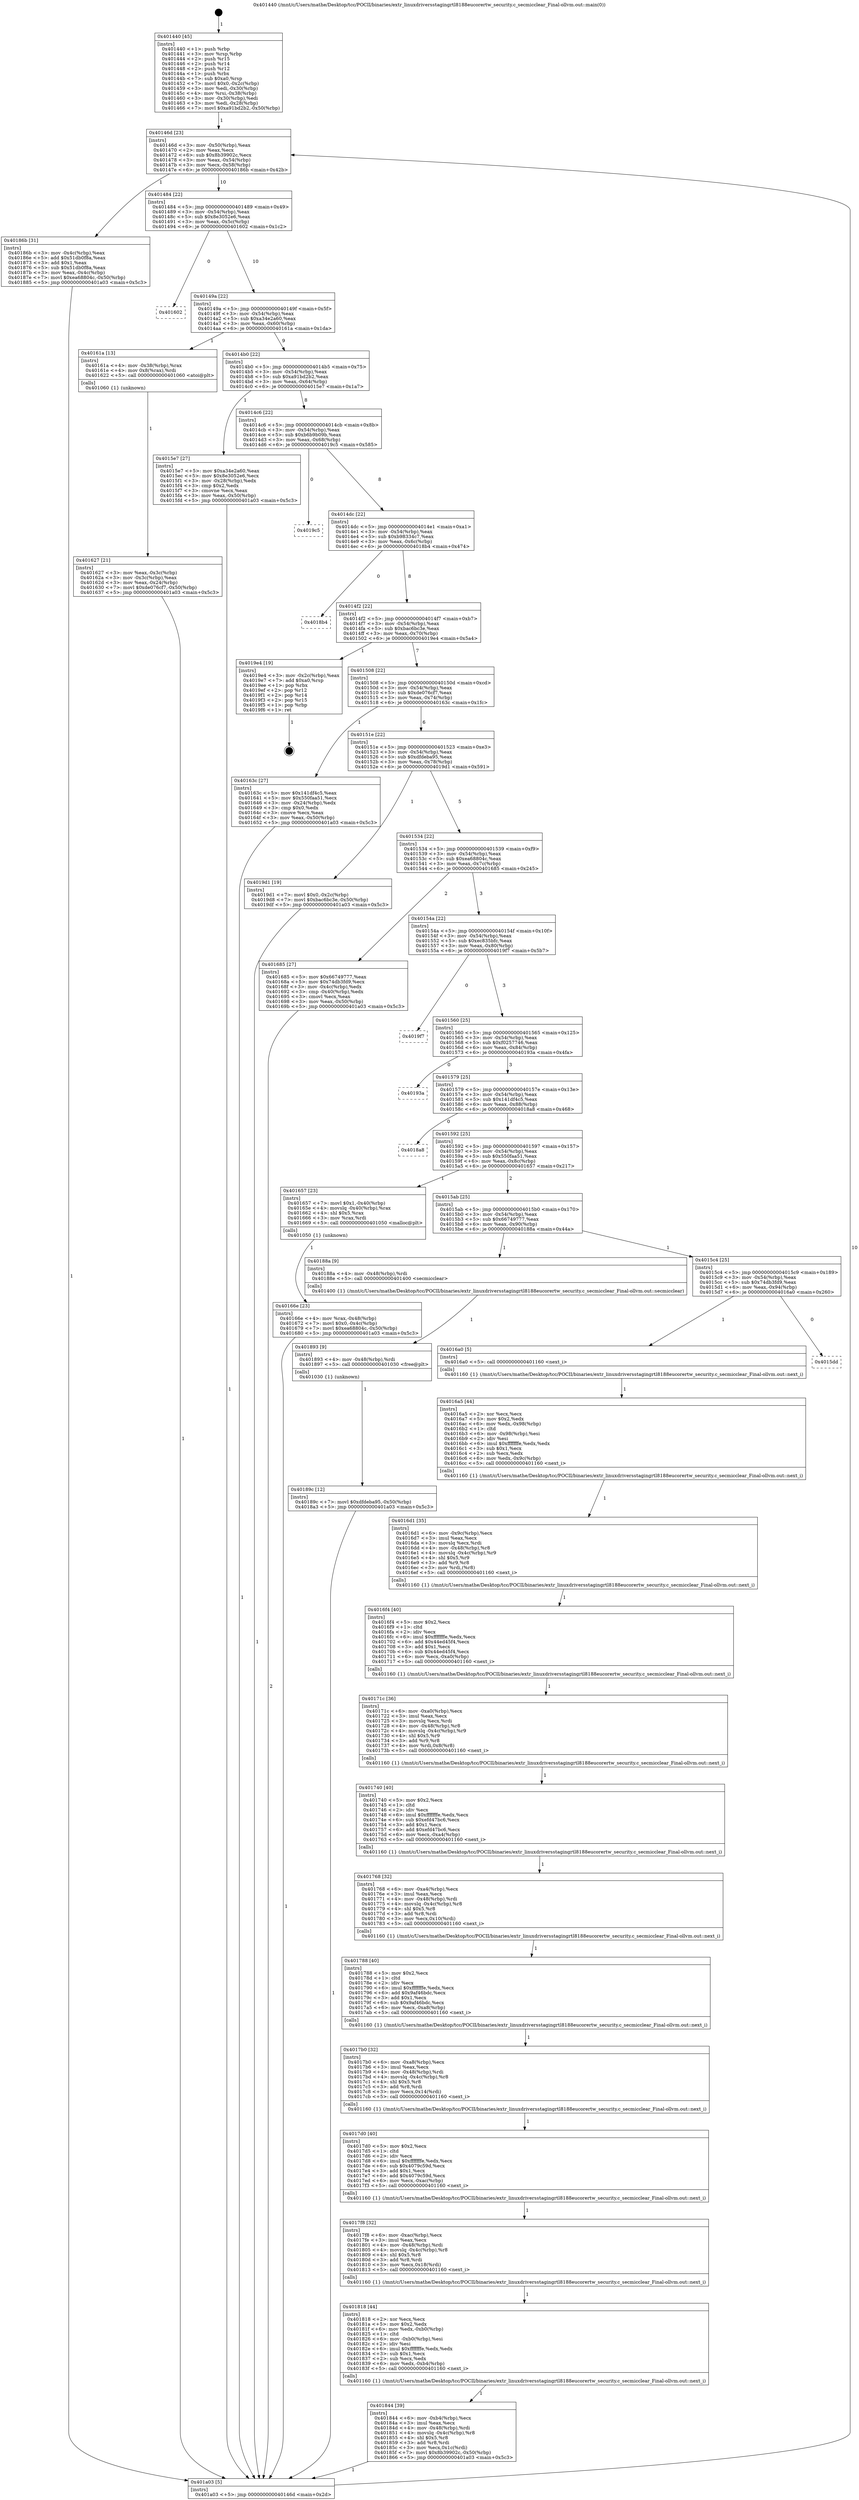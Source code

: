 digraph "0x401440" {
  label = "0x401440 (/mnt/c/Users/mathe/Desktop/tcc/POCII/binaries/extr_linuxdriversstagingrtl8188eucorertw_security.c_secmicclear_Final-ollvm.out::main(0))"
  labelloc = "t"
  node[shape=record]

  Entry [label="",width=0.3,height=0.3,shape=circle,fillcolor=black,style=filled]
  "0x40146d" [label="{
     0x40146d [23]\l
     | [instrs]\l
     &nbsp;&nbsp;0x40146d \<+3\>: mov -0x50(%rbp),%eax\l
     &nbsp;&nbsp;0x401470 \<+2\>: mov %eax,%ecx\l
     &nbsp;&nbsp;0x401472 \<+6\>: sub $0x8b39902c,%ecx\l
     &nbsp;&nbsp;0x401478 \<+3\>: mov %eax,-0x54(%rbp)\l
     &nbsp;&nbsp;0x40147b \<+3\>: mov %ecx,-0x58(%rbp)\l
     &nbsp;&nbsp;0x40147e \<+6\>: je 000000000040186b \<main+0x42b\>\l
  }"]
  "0x40186b" [label="{
     0x40186b [31]\l
     | [instrs]\l
     &nbsp;&nbsp;0x40186b \<+3\>: mov -0x4c(%rbp),%eax\l
     &nbsp;&nbsp;0x40186e \<+5\>: add $0x51db0f8a,%eax\l
     &nbsp;&nbsp;0x401873 \<+3\>: add $0x1,%eax\l
     &nbsp;&nbsp;0x401876 \<+5\>: sub $0x51db0f8a,%eax\l
     &nbsp;&nbsp;0x40187b \<+3\>: mov %eax,-0x4c(%rbp)\l
     &nbsp;&nbsp;0x40187e \<+7\>: movl $0xea68804c,-0x50(%rbp)\l
     &nbsp;&nbsp;0x401885 \<+5\>: jmp 0000000000401a03 \<main+0x5c3\>\l
  }"]
  "0x401484" [label="{
     0x401484 [22]\l
     | [instrs]\l
     &nbsp;&nbsp;0x401484 \<+5\>: jmp 0000000000401489 \<main+0x49\>\l
     &nbsp;&nbsp;0x401489 \<+3\>: mov -0x54(%rbp),%eax\l
     &nbsp;&nbsp;0x40148c \<+5\>: sub $0x8e3052e6,%eax\l
     &nbsp;&nbsp;0x401491 \<+3\>: mov %eax,-0x5c(%rbp)\l
     &nbsp;&nbsp;0x401494 \<+6\>: je 0000000000401602 \<main+0x1c2\>\l
  }"]
  Exit [label="",width=0.3,height=0.3,shape=circle,fillcolor=black,style=filled,peripheries=2]
  "0x401602" [label="{
     0x401602\l
  }", style=dashed]
  "0x40149a" [label="{
     0x40149a [22]\l
     | [instrs]\l
     &nbsp;&nbsp;0x40149a \<+5\>: jmp 000000000040149f \<main+0x5f\>\l
     &nbsp;&nbsp;0x40149f \<+3\>: mov -0x54(%rbp),%eax\l
     &nbsp;&nbsp;0x4014a2 \<+5\>: sub $0xa34e2a60,%eax\l
     &nbsp;&nbsp;0x4014a7 \<+3\>: mov %eax,-0x60(%rbp)\l
     &nbsp;&nbsp;0x4014aa \<+6\>: je 000000000040161a \<main+0x1da\>\l
  }"]
  "0x40189c" [label="{
     0x40189c [12]\l
     | [instrs]\l
     &nbsp;&nbsp;0x40189c \<+7\>: movl $0xdfdeba95,-0x50(%rbp)\l
     &nbsp;&nbsp;0x4018a3 \<+5\>: jmp 0000000000401a03 \<main+0x5c3\>\l
  }"]
  "0x40161a" [label="{
     0x40161a [13]\l
     | [instrs]\l
     &nbsp;&nbsp;0x40161a \<+4\>: mov -0x38(%rbp),%rax\l
     &nbsp;&nbsp;0x40161e \<+4\>: mov 0x8(%rax),%rdi\l
     &nbsp;&nbsp;0x401622 \<+5\>: call 0000000000401060 \<atoi@plt\>\l
     | [calls]\l
     &nbsp;&nbsp;0x401060 \{1\} (unknown)\l
  }"]
  "0x4014b0" [label="{
     0x4014b0 [22]\l
     | [instrs]\l
     &nbsp;&nbsp;0x4014b0 \<+5\>: jmp 00000000004014b5 \<main+0x75\>\l
     &nbsp;&nbsp;0x4014b5 \<+3\>: mov -0x54(%rbp),%eax\l
     &nbsp;&nbsp;0x4014b8 \<+5\>: sub $0xa91bd2b2,%eax\l
     &nbsp;&nbsp;0x4014bd \<+3\>: mov %eax,-0x64(%rbp)\l
     &nbsp;&nbsp;0x4014c0 \<+6\>: je 00000000004015e7 \<main+0x1a7\>\l
  }"]
  "0x401893" [label="{
     0x401893 [9]\l
     | [instrs]\l
     &nbsp;&nbsp;0x401893 \<+4\>: mov -0x48(%rbp),%rdi\l
     &nbsp;&nbsp;0x401897 \<+5\>: call 0000000000401030 \<free@plt\>\l
     | [calls]\l
     &nbsp;&nbsp;0x401030 \{1\} (unknown)\l
  }"]
  "0x4015e7" [label="{
     0x4015e7 [27]\l
     | [instrs]\l
     &nbsp;&nbsp;0x4015e7 \<+5\>: mov $0xa34e2a60,%eax\l
     &nbsp;&nbsp;0x4015ec \<+5\>: mov $0x8e3052e6,%ecx\l
     &nbsp;&nbsp;0x4015f1 \<+3\>: mov -0x28(%rbp),%edx\l
     &nbsp;&nbsp;0x4015f4 \<+3\>: cmp $0x2,%edx\l
     &nbsp;&nbsp;0x4015f7 \<+3\>: cmovne %ecx,%eax\l
     &nbsp;&nbsp;0x4015fa \<+3\>: mov %eax,-0x50(%rbp)\l
     &nbsp;&nbsp;0x4015fd \<+5\>: jmp 0000000000401a03 \<main+0x5c3\>\l
  }"]
  "0x4014c6" [label="{
     0x4014c6 [22]\l
     | [instrs]\l
     &nbsp;&nbsp;0x4014c6 \<+5\>: jmp 00000000004014cb \<main+0x8b\>\l
     &nbsp;&nbsp;0x4014cb \<+3\>: mov -0x54(%rbp),%eax\l
     &nbsp;&nbsp;0x4014ce \<+5\>: sub $0xb6b9b09b,%eax\l
     &nbsp;&nbsp;0x4014d3 \<+3\>: mov %eax,-0x68(%rbp)\l
     &nbsp;&nbsp;0x4014d6 \<+6\>: je 00000000004019c5 \<main+0x585\>\l
  }"]
  "0x401a03" [label="{
     0x401a03 [5]\l
     | [instrs]\l
     &nbsp;&nbsp;0x401a03 \<+5\>: jmp 000000000040146d \<main+0x2d\>\l
  }"]
  "0x401440" [label="{
     0x401440 [45]\l
     | [instrs]\l
     &nbsp;&nbsp;0x401440 \<+1\>: push %rbp\l
     &nbsp;&nbsp;0x401441 \<+3\>: mov %rsp,%rbp\l
     &nbsp;&nbsp;0x401444 \<+2\>: push %r15\l
     &nbsp;&nbsp;0x401446 \<+2\>: push %r14\l
     &nbsp;&nbsp;0x401448 \<+2\>: push %r12\l
     &nbsp;&nbsp;0x40144a \<+1\>: push %rbx\l
     &nbsp;&nbsp;0x40144b \<+7\>: sub $0xa0,%rsp\l
     &nbsp;&nbsp;0x401452 \<+7\>: movl $0x0,-0x2c(%rbp)\l
     &nbsp;&nbsp;0x401459 \<+3\>: mov %edi,-0x30(%rbp)\l
     &nbsp;&nbsp;0x40145c \<+4\>: mov %rsi,-0x38(%rbp)\l
     &nbsp;&nbsp;0x401460 \<+3\>: mov -0x30(%rbp),%edi\l
     &nbsp;&nbsp;0x401463 \<+3\>: mov %edi,-0x28(%rbp)\l
     &nbsp;&nbsp;0x401466 \<+7\>: movl $0xa91bd2b2,-0x50(%rbp)\l
  }"]
  "0x401627" [label="{
     0x401627 [21]\l
     | [instrs]\l
     &nbsp;&nbsp;0x401627 \<+3\>: mov %eax,-0x3c(%rbp)\l
     &nbsp;&nbsp;0x40162a \<+3\>: mov -0x3c(%rbp),%eax\l
     &nbsp;&nbsp;0x40162d \<+3\>: mov %eax,-0x24(%rbp)\l
     &nbsp;&nbsp;0x401630 \<+7\>: movl $0xde076cf7,-0x50(%rbp)\l
     &nbsp;&nbsp;0x401637 \<+5\>: jmp 0000000000401a03 \<main+0x5c3\>\l
  }"]
  "0x401844" [label="{
     0x401844 [39]\l
     | [instrs]\l
     &nbsp;&nbsp;0x401844 \<+6\>: mov -0xb4(%rbp),%ecx\l
     &nbsp;&nbsp;0x40184a \<+3\>: imul %eax,%ecx\l
     &nbsp;&nbsp;0x40184d \<+4\>: mov -0x48(%rbp),%rdi\l
     &nbsp;&nbsp;0x401851 \<+4\>: movslq -0x4c(%rbp),%r8\l
     &nbsp;&nbsp;0x401855 \<+4\>: shl $0x5,%r8\l
     &nbsp;&nbsp;0x401859 \<+3\>: add %r8,%rdi\l
     &nbsp;&nbsp;0x40185c \<+3\>: mov %ecx,0x1c(%rdi)\l
     &nbsp;&nbsp;0x40185f \<+7\>: movl $0x8b39902c,-0x50(%rbp)\l
     &nbsp;&nbsp;0x401866 \<+5\>: jmp 0000000000401a03 \<main+0x5c3\>\l
  }"]
  "0x4019c5" [label="{
     0x4019c5\l
  }", style=dashed]
  "0x4014dc" [label="{
     0x4014dc [22]\l
     | [instrs]\l
     &nbsp;&nbsp;0x4014dc \<+5\>: jmp 00000000004014e1 \<main+0xa1\>\l
     &nbsp;&nbsp;0x4014e1 \<+3\>: mov -0x54(%rbp),%eax\l
     &nbsp;&nbsp;0x4014e4 \<+5\>: sub $0xb98334c7,%eax\l
     &nbsp;&nbsp;0x4014e9 \<+3\>: mov %eax,-0x6c(%rbp)\l
     &nbsp;&nbsp;0x4014ec \<+6\>: je 00000000004018b4 \<main+0x474\>\l
  }"]
  "0x401818" [label="{
     0x401818 [44]\l
     | [instrs]\l
     &nbsp;&nbsp;0x401818 \<+2\>: xor %ecx,%ecx\l
     &nbsp;&nbsp;0x40181a \<+5\>: mov $0x2,%edx\l
     &nbsp;&nbsp;0x40181f \<+6\>: mov %edx,-0xb0(%rbp)\l
     &nbsp;&nbsp;0x401825 \<+1\>: cltd\l
     &nbsp;&nbsp;0x401826 \<+6\>: mov -0xb0(%rbp),%esi\l
     &nbsp;&nbsp;0x40182c \<+2\>: idiv %esi\l
     &nbsp;&nbsp;0x40182e \<+6\>: imul $0xfffffffe,%edx,%edx\l
     &nbsp;&nbsp;0x401834 \<+3\>: sub $0x1,%ecx\l
     &nbsp;&nbsp;0x401837 \<+2\>: sub %ecx,%edx\l
     &nbsp;&nbsp;0x401839 \<+6\>: mov %edx,-0xb4(%rbp)\l
     &nbsp;&nbsp;0x40183f \<+5\>: call 0000000000401160 \<next_i\>\l
     | [calls]\l
     &nbsp;&nbsp;0x401160 \{1\} (/mnt/c/Users/mathe/Desktop/tcc/POCII/binaries/extr_linuxdriversstagingrtl8188eucorertw_security.c_secmicclear_Final-ollvm.out::next_i)\l
  }"]
  "0x4018b4" [label="{
     0x4018b4\l
  }", style=dashed]
  "0x4014f2" [label="{
     0x4014f2 [22]\l
     | [instrs]\l
     &nbsp;&nbsp;0x4014f2 \<+5\>: jmp 00000000004014f7 \<main+0xb7\>\l
     &nbsp;&nbsp;0x4014f7 \<+3\>: mov -0x54(%rbp),%eax\l
     &nbsp;&nbsp;0x4014fa \<+5\>: sub $0xbac6bc3e,%eax\l
     &nbsp;&nbsp;0x4014ff \<+3\>: mov %eax,-0x70(%rbp)\l
     &nbsp;&nbsp;0x401502 \<+6\>: je 00000000004019e4 \<main+0x5a4\>\l
  }"]
  "0x4017f8" [label="{
     0x4017f8 [32]\l
     | [instrs]\l
     &nbsp;&nbsp;0x4017f8 \<+6\>: mov -0xac(%rbp),%ecx\l
     &nbsp;&nbsp;0x4017fe \<+3\>: imul %eax,%ecx\l
     &nbsp;&nbsp;0x401801 \<+4\>: mov -0x48(%rbp),%rdi\l
     &nbsp;&nbsp;0x401805 \<+4\>: movslq -0x4c(%rbp),%r8\l
     &nbsp;&nbsp;0x401809 \<+4\>: shl $0x5,%r8\l
     &nbsp;&nbsp;0x40180d \<+3\>: add %r8,%rdi\l
     &nbsp;&nbsp;0x401810 \<+3\>: mov %ecx,0x18(%rdi)\l
     &nbsp;&nbsp;0x401813 \<+5\>: call 0000000000401160 \<next_i\>\l
     | [calls]\l
     &nbsp;&nbsp;0x401160 \{1\} (/mnt/c/Users/mathe/Desktop/tcc/POCII/binaries/extr_linuxdriversstagingrtl8188eucorertw_security.c_secmicclear_Final-ollvm.out::next_i)\l
  }"]
  "0x4019e4" [label="{
     0x4019e4 [19]\l
     | [instrs]\l
     &nbsp;&nbsp;0x4019e4 \<+3\>: mov -0x2c(%rbp),%eax\l
     &nbsp;&nbsp;0x4019e7 \<+7\>: add $0xa0,%rsp\l
     &nbsp;&nbsp;0x4019ee \<+1\>: pop %rbx\l
     &nbsp;&nbsp;0x4019ef \<+2\>: pop %r12\l
     &nbsp;&nbsp;0x4019f1 \<+2\>: pop %r14\l
     &nbsp;&nbsp;0x4019f3 \<+2\>: pop %r15\l
     &nbsp;&nbsp;0x4019f5 \<+1\>: pop %rbp\l
     &nbsp;&nbsp;0x4019f6 \<+1\>: ret\l
  }"]
  "0x401508" [label="{
     0x401508 [22]\l
     | [instrs]\l
     &nbsp;&nbsp;0x401508 \<+5\>: jmp 000000000040150d \<main+0xcd\>\l
     &nbsp;&nbsp;0x40150d \<+3\>: mov -0x54(%rbp),%eax\l
     &nbsp;&nbsp;0x401510 \<+5\>: sub $0xde076cf7,%eax\l
     &nbsp;&nbsp;0x401515 \<+3\>: mov %eax,-0x74(%rbp)\l
     &nbsp;&nbsp;0x401518 \<+6\>: je 000000000040163c \<main+0x1fc\>\l
  }"]
  "0x4017d0" [label="{
     0x4017d0 [40]\l
     | [instrs]\l
     &nbsp;&nbsp;0x4017d0 \<+5\>: mov $0x2,%ecx\l
     &nbsp;&nbsp;0x4017d5 \<+1\>: cltd\l
     &nbsp;&nbsp;0x4017d6 \<+2\>: idiv %ecx\l
     &nbsp;&nbsp;0x4017d8 \<+6\>: imul $0xfffffffe,%edx,%ecx\l
     &nbsp;&nbsp;0x4017de \<+6\>: sub $0x4079c59d,%ecx\l
     &nbsp;&nbsp;0x4017e4 \<+3\>: add $0x1,%ecx\l
     &nbsp;&nbsp;0x4017e7 \<+6\>: add $0x4079c59d,%ecx\l
     &nbsp;&nbsp;0x4017ed \<+6\>: mov %ecx,-0xac(%rbp)\l
     &nbsp;&nbsp;0x4017f3 \<+5\>: call 0000000000401160 \<next_i\>\l
     | [calls]\l
     &nbsp;&nbsp;0x401160 \{1\} (/mnt/c/Users/mathe/Desktop/tcc/POCII/binaries/extr_linuxdriversstagingrtl8188eucorertw_security.c_secmicclear_Final-ollvm.out::next_i)\l
  }"]
  "0x40163c" [label="{
     0x40163c [27]\l
     | [instrs]\l
     &nbsp;&nbsp;0x40163c \<+5\>: mov $0x141df4c5,%eax\l
     &nbsp;&nbsp;0x401641 \<+5\>: mov $0x550faa51,%ecx\l
     &nbsp;&nbsp;0x401646 \<+3\>: mov -0x24(%rbp),%edx\l
     &nbsp;&nbsp;0x401649 \<+3\>: cmp $0x0,%edx\l
     &nbsp;&nbsp;0x40164c \<+3\>: cmove %ecx,%eax\l
     &nbsp;&nbsp;0x40164f \<+3\>: mov %eax,-0x50(%rbp)\l
     &nbsp;&nbsp;0x401652 \<+5\>: jmp 0000000000401a03 \<main+0x5c3\>\l
  }"]
  "0x40151e" [label="{
     0x40151e [22]\l
     | [instrs]\l
     &nbsp;&nbsp;0x40151e \<+5\>: jmp 0000000000401523 \<main+0xe3\>\l
     &nbsp;&nbsp;0x401523 \<+3\>: mov -0x54(%rbp),%eax\l
     &nbsp;&nbsp;0x401526 \<+5\>: sub $0xdfdeba95,%eax\l
     &nbsp;&nbsp;0x40152b \<+3\>: mov %eax,-0x78(%rbp)\l
     &nbsp;&nbsp;0x40152e \<+6\>: je 00000000004019d1 \<main+0x591\>\l
  }"]
  "0x4017b0" [label="{
     0x4017b0 [32]\l
     | [instrs]\l
     &nbsp;&nbsp;0x4017b0 \<+6\>: mov -0xa8(%rbp),%ecx\l
     &nbsp;&nbsp;0x4017b6 \<+3\>: imul %eax,%ecx\l
     &nbsp;&nbsp;0x4017b9 \<+4\>: mov -0x48(%rbp),%rdi\l
     &nbsp;&nbsp;0x4017bd \<+4\>: movslq -0x4c(%rbp),%r8\l
     &nbsp;&nbsp;0x4017c1 \<+4\>: shl $0x5,%r8\l
     &nbsp;&nbsp;0x4017c5 \<+3\>: add %r8,%rdi\l
     &nbsp;&nbsp;0x4017c8 \<+3\>: mov %ecx,0x14(%rdi)\l
     &nbsp;&nbsp;0x4017cb \<+5\>: call 0000000000401160 \<next_i\>\l
     | [calls]\l
     &nbsp;&nbsp;0x401160 \{1\} (/mnt/c/Users/mathe/Desktop/tcc/POCII/binaries/extr_linuxdriversstagingrtl8188eucorertw_security.c_secmicclear_Final-ollvm.out::next_i)\l
  }"]
  "0x4019d1" [label="{
     0x4019d1 [19]\l
     | [instrs]\l
     &nbsp;&nbsp;0x4019d1 \<+7\>: movl $0x0,-0x2c(%rbp)\l
     &nbsp;&nbsp;0x4019d8 \<+7\>: movl $0xbac6bc3e,-0x50(%rbp)\l
     &nbsp;&nbsp;0x4019df \<+5\>: jmp 0000000000401a03 \<main+0x5c3\>\l
  }"]
  "0x401534" [label="{
     0x401534 [22]\l
     | [instrs]\l
     &nbsp;&nbsp;0x401534 \<+5\>: jmp 0000000000401539 \<main+0xf9\>\l
     &nbsp;&nbsp;0x401539 \<+3\>: mov -0x54(%rbp),%eax\l
     &nbsp;&nbsp;0x40153c \<+5\>: sub $0xea68804c,%eax\l
     &nbsp;&nbsp;0x401541 \<+3\>: mov %eax,-0x7c(%rbp)\l
     &nbsp;&nbsp;0x401544 \<+6\>: je 0000000000401685 \<main+0x245\>\l
  }"]
  "0x401788" [label="{
     0x401788 [40]\l
     | [instrs]\l
     &nbsp;&nbsp;0x401788 \<+5\>: mov $0x2,%ecx\l
     &nbsp;&nbsp;0x40178d \<+1\>: cltd\l
     &nbsp;&nbsp;0x40178e \<+2\>: idiv %ecx\l
     &nbsp;&nbsp;0x401790 \<+6\>: imul $0xfffffffe,%edx,%ecx\l
     &nbsp;&nbsp;0x401796 \<+6\>: add $0x9af46bdc,%ecx\l
     &nbsp;&nbsp;0x40179c \<+3\>: add $0x1,%ecx\l
     &nbsp;&nbsp;0x40179f \<+6\>: sub $0x9af46bdc,%ecx\l
     &nbsp;&nbsp;0x4017a5 \<+6\>: mov %ecx,-0xa8(%rbp)\l
     &nbsp;&nbsp;0x4017ab \<+5\>: call 0000000000401160 \<next_i\>\l
     | [calls]\l
     &nbsp;&nbsp;0x401160 \{1\} (/mnt/c/Users/mathe/Desktop/tcc/POCII/binaries/extr_linuxdriversstagingrtl8188eucorertw_security.c_secmicclear_Final-ollvm.out::next_i)\l
  }"]
  "0x401685" [label="{
     0x401685 [27]\l
     | [instrs]\l
     &nbsp;&nbsp;0x401685 \<+5\>: mov $0x66749777,%eax\l
     &nbsp;&nbsp;0x40168a \<+5\>: mov $0x74db3fd9,%ecx\l
     &nbsp;&nbsp;0x40168f \<+3\>: mov -0x4c(%rbp),%edx\l
     &nbsp;&nbsp;0x401692 \<+3\>: cmp -0x40(%rbp),%edx\l
     &nbsp;&nbsp;0x401695 \<+3\>: cmovl %ecx,%eax\l
     &nbsp;&nbsp;0x401698 \<+3\>: mov %eax,-0x50(%rbp)\l
     &nbsp;&nbsp;0x40169b \<+5\>: jmp 0000000000401a03 \<main+0x5c3\>\l
  }"]
  "0x40154a" [label="{
     0x40154a [22]\l
     | [instrs]\l
     &nbsp;&nbsp;0x40154a \<+5\>: jmp 000000000040154f \<main+0x10f\>\l
     &nbsp;&nbsp;0x40154f \<+3\>: mov -0x54(%rbp),%eax\l
     &nbsp;&nbsp;0x401552 \<+5\>: sub $0xec835bfc,%eax\l
     &nbsp;&nbsp;0x401557 \<+3\>: mov %eax,-0x80(%rbp)\l
     &nbsp;&nbsp;0x40155a \<+6\>: je 00000000004019f7 \<main+0x5b7\>\l
  }"]
  "0x401768" [label="{
     0x401768 [32]\l
     | [instrs]\l
     &nbsp;&nbsp;0x401768 \<+6\>: mov -0xa4(%rbp),%ecx\l
     &nbsp;&nbsp;0x40176e \<+3\>: imul %eax,%ecx\l
     &nbsp;&nbsp;0x401771 \<+4\>: mov -0x48(%rbp),%rdi\l
     &nbsp;&nbsp;0x401775 \<+4\>: movslq -0x4c(%rbp),%r8\l
     &nbsp;&nbsp;0x401779 \<+4\>: shl $0x5,%r8\l
     &nbsp;&nbsp;0x40177d \<+3\>: add %r8,%rdi\l
     &nbsp;&nbsp;0x401780 \<+3\>: mov %ecx,0x10(%rdi)\l
     &nbsp;&nbsp;0x401783 \<+5\>: call 0000000000401160 \<next_i\>\l
     | [calls]\l
     &nbsp;&nbsp;0x401160 \{1\} (/mnt/c/Users/mathe/Desktop/tcc/POCII/binaries/extr_linuxdriversstagingrtl8188eucorertw_security.c_secmicclear_Final-ollvm.out::next_i)\l
  }"]
  "0x4019f7" [label="{
     0x4019f7\l
  }", style=dashed]
  "0x401560" [label="{
     0x401560 [25]\l
     | [instrs]\l
     &nbsp;&nbsp;0x401560 \<+5\>: jmp 0000000000401565 \<main+0x125\>\l
     &nbsp;&nbsp;0x401565 \<+3\>: mov -0x54(%rbp),%eax\l
     &nbsp;&nbsp;0x401568 \<+5\>: sub $0xf0257746,%eax\l
     &nbsp;&nbsp;0x40156d \<+6\>: mov %eax,-0x84(%rbp)\l
     &nbsp;&nbsp;0x401573 \<+6\>: je 000000000040193a \<main+0x4fa\>\l
  }"]
  "0x401740" [label="{
     0x401740 [40]\l
     | [instrs]\l
     &nbsp;&nbsp;0x401740 \<+5\>: mov $0x2,%ecx\l
     &nbsp;&nbsp;0x401745 \<+1\>: cltd\l
     &nbsp;&nbsp;0x401746 \<+2\>: idiv %ecx\l
     &nbsp;&nbsp;0x401748 \<+6\>: imul $0xfffffffe,%edx,%ecx\l
     &nbsp;&nbsp;0x40174e \<+6\>: sub $0xefd47bc6,%ecx\l
     &nbsp;&nbsp;0x401754 \<+3\>: add $0x1,%ecx\l
     &nbsp;&nbsp;0x401757 \<+6\>: add $0xefd47bc6,%ecx\l
     &nbsp;&nbsp;0x40175d \<+6\>: mov %ecx,-0xa4(%rbp)\l
     &nbsp;&nbsp;0x401763 \<+5\>: call 0000000000401160 \<next_i\>\l
     | [calls]\l
     &nbsp;&nbsp;0x401160 \{1\} (/mnt/c/Users/mathe/Desktop/tcc/POCII/binaries/extr_linuxdriversstagingrtl8188eucorertw_security.c_secmicclear_Final-ollvm.out::next_i)\l
  }"]
  "0x40193a" [label="{
     0x40193a\l
  }", style=dashed]
  "0x401579" [label="{
     0x401579 [25]\l
     | [instrs]\l
     &nbsp;&nbsp;0x401579 \<+5\>: jmp 000000000040157e \<main+0x13e\>\l
     &nbsp;&nbsp;0x40157e \<+3\>: mov -0x54(%rbp),%eax\l
     &nbsp;&nbsp;0x401581 \<+5\>: sub $0x141df4c5,%eax\l
     &nbsp;&nbsp;0x401586 \<+6\>: mov %eax,-0x88(%rbp)\l
     &nbsp;&nbsp;0x40158c \<+6\>: je 00000000004018a8 \<main+0x468\>\l
  }"]
  "0x40171c" [label="{
     0x40171c [36]\l
     | [instrs]\l
     &nbsp;&nbsp;0x40171c \<+6\>: mov -0xa0(%rbp),%ecx\l
     &nbsp;&nbsp;0x401722 \<+3\>: imul %eax,%ecx\l
     &nbsp;&nbsp;0x401725 \<+3\>: movslq %ecx,%rdi\l
     &nbsp;&nbsp;0x401728 \<+4\>: mov -0x48(%rbp),%r8\l
     &nbsp;&nbsp;0x40172c \<+4\>: movslq -0x4c(%rbp),%r9\l
     &nbsp;&nbsp;0x401730 \<+4\>: shl $0x5,%r9\l
     &nbsp;&nbsp;0x401734 \<+3\>: add %r9,%r8\l
     &nbsp;&nbsp;0x401737 \<+4\>: mov %rdi,0x8(%r8)\l
     &nbsp;&nbsp;0x40173b \<+5\>: call 0000000000401160 \<next_i\>\l
     | [calls]\l
     &nbsp;&nbsp;0x401160 \{1\} (/mnt/c/Users/mathe/Desktop/tcc/POCII/binaries/extr_linuxdriversstagingrtl8188eucorertw_security.c_secmicclear_Final-ollvm.out::next_i)\l
  }"]
  "0x4018a8" [label="{
     0x4018a8\l
  }", style=dashed]
  "0x401592" [label="{
     0x401592 [25]\l
     | [instrs]\l
     &nbsp;&nbsp;0x401592 \<+5\>: jmp 0000000000401597 \<main+0x157\>\l
     &nbsp;&nbsp;0x401597 \<+3\>: mov -0x54(%rbp),%eax\l
     &nbsp;&nbsp;0x40159a \<+5\>: sub $0x550faa51,%eax\l
     &nbsp;&nbsp;0x40159f \<+6\>: mov %eax,-0x8c(%rbp)\l
     &nbsp;&nbsp;0x4015a5 \<+6\>: je 0000000000401657 \<main+0x217\>\l
  }"]
  "0x4016f4" [label="{
     0x4016f4 [40]\l
     | [instrs]\l
     &nbsp;&nbsp;0x4016f4 \<+5\>: mov $0x2,%ecx\l
     &nbsp;&nbsp;0x4016f9 \<+1\>: cltd\l
     &nbsp;&nbsp;0x4016fa \<+2\>: idiv %ecx\l
     &nbsp;&nbsp;0x4016fc \<+6\>: imul $0xfffffffe,%edx,%ecx\l
     &nbsp;&nbsp;0x401702 \<+6\>: add $0x44ed45f4,%ecx\l
     &nbsp;&nbsp;0x401708 \<+3\>: add $0x1,%ecx\l
     &nbsp;&nbsp;0x40170b \<+6\>: sub $0x44ed45f4,%ecx\l
     &nbsp;&nbsp;0x401711 \<+6\>: mov %ecx,-0xa0(%rbp)\l
     &nbsp;&nbsp;0x401717 \<+5\>: call 0000000000401160 \<next_i\>\l
     | [calls]\l
     &nbsp;&nbsp;0x401160 \{1\} (/mnt/c/Users/mathe/Desktop/tcc/POCII/binaries/extr_linuxdriversstagingrtl8188eucorertw_security.c_secmicclear_Final-ollvm.out::next_i)\l
  }"]
  "0x401657" [label="{
     0x401657 [23]\l
     | [instrs]\l
     &nbsp;&nbsp;0x401657 \<+7\>: movl $0x1,-0x40(%rbp)\l
     &nbsp;&nbsp;0x40165e \<+4\>: movslq -0x40(%rbp),%rax\l
     &nbsp;&nbsp;0x401662 \<+4\>: shl $0x5,%rax\l
     &nbsp;&nbsp;0x401666 \<+3\>: mov %rax,%rdi\l
     &nbsp;&nbsp;0x401669 \<+5\>: call 0000000000401050 \<malloc@plt\>\l
     | [calls]\l
     &nbsp;&nbsp;0x401050 \{1\} (unknown)\l
  }"]
  "0x4015ab" [label="{
     0x4015ab [25]\l
     | [instrs]\l
     &nbsp;&nbsp;0x4015ab \<+5\>: jmp 00000000004015b0 \<main+0x170\>\l
     &nbsp;&nbsp;0x4015b0 \<+3\>: mov -0x54(%rbp),%eax\l
     &nbsp;&nbsp;0x4015b3 \<+5\>: sub $0x66749777,%eax\l
     &nbsp;&nbsp;0x4015b8 \<+6\>: mov %eax,-0x90(%rbp)\l
     &nbsp;&nbsp;0x4015be \<+6\>: je 000000000040188a \<main+0x44a\>\l
  }"]
  "0x40166e" [label="{
     0x40166e [23]\l
     | [instrs]\l
     &nbsp;&nbsp;0x40166e \<+4\>: mov %rax,-0x48(%rbp)\l
     &nbsp;&nbsp;0x401672 \<+7\>: movl $0x0,-0x4c(%rbp)\l
     &nbsp;&nbsp;0x401679 \<+7\>: movl $0xea68804c,-0x50(%rbp)\l
     &nbsp;&nbsp;0x401680 \<+5\>: jmp 0000000000401a03 \<main+0x5c3\>\l
  }"]
  "0x4016d1" [label="{
     0x4016d1 [35]\l
     | [instrs]\l
     &nbsp;&nbsp;0x4016d1 \<+6\>: mov -0x9c(%rbp),%ecx\l
     &nbsp;&nbsp;0x4016d7 \<+3\>: imul %eax,%ecx\l
     &nbsp;&nbsp;0x4016da \<+3\>: movslq %ecx,%rdi\l
     &nbsp;&nbsp;0x4016dd \<+4\>: mov -0x48(%rbp),%r8\l
     &nbsp;&nbsp;0x4016e1 \<+4\>: movslq -0x4c(%rbp),%r9\l
     &nbsp;&nbsp;0x4016e5 \<+4\>: shl $0x5,%r9\l
     &nbsp;&nbsp;0x4016e9 \<+3\>: add %r9,%r8\l
     &nbsp;&nbsp;0x4016ec \<+3\>: mov %rdi,(%r8)\l
     &nbsp;&nbsp;0x4016ef \<+5\>: call 0000000000401160 \<next_i\>\l
     | [calls]\l
     &nbsp;&nbsp;0x401160 \{1\} (/mnt/c/Users/mathe/Desktop/tcc/POCII/binaries/extr_linuxdriversstagingrtl8188eucorertw_security.c_secmicclear_Final-ollvm.out::next_i)\l
  }"]
  "0x40188a" [label="{
     0x40188a [9]\l
     | [instrs]\l
     &nbsp;&nbsp;0x40188a \<+4\>: mov -0x48(%rbp),%rdi\l
     &nbsp;&nbsp;0x40188e \<+5\>: call 0000000000401400 \<secmicclear\>\l
     | [calls]\l
     &nbsp;&nbsp;0x401400 \{1\} (/mnt/c/Users/mathe/Desktop/tcc/POCII/binaries/extr_linuxdriversstagingrtl8188eucorertw_security.c_secmicclear_Final-ollvm.out::secmicclear)\l
  }"]
  "0x4015c4" [label="{
     0x4015c4 [25]\l
     | [instrs]\l
     &nbsp;&nbsp;0x4015c4 \<+5\>: jmp 00000000004015c9 \<main+0x189\>\l
     &nbsp;&nbsp;0x4015c9 \<+3\>: mov -0x54(%rbp),%eax\l
     &nbsp;&nbsp;0x4015cc \<+5\>: sub $0x74db3fd9,%eax\l
     &nbsp;&nbsp;0x4015d1 \<+6\>: mov %eax,-0x94(%rbp)\l
     &nbsp;&nbsp;0x4015d7 \<+6\>: je 00000000004016a0 \<main+0x260\>\l
  }"]
  "0x4016a5" [label="{
     0x4016a5 [44]\l
     | [instrs]\l
     &nbsp;&nbsp;0x4016a5 \<+2\>: xor %ecx,%ecx\l
     &nbsp;&nbsp;0x4016a7 \<+5\>: mov $0x2,%edx\l
     &nbsp;&nbsp;0x4016ac \<+6\>: mov %edx,-0x98(%rbp)\l
     &nbsp;&nbsp;0x4016b2 \<+1\>: cltd\l
     &nbsp;&nbsp;0x4016b3 \<+6\>: mov -0x98(%rbp),%esi\l
     &nbsp;&nbsp;0x4016b9 \<+2\>: idiv %esi\l
     &nbsp;&nbsp;0x4016bb \<+6\>: imul $0xfffffffe,%edx,%edx\l
     &nbsp;&nbsp;0x4016c1 \<+3\>: sub $0x1,%ecx\l
     &nbsp;&nbsp;0x4016c4 \<+2\>: sub %ecx,%edx\l
     &nbsp;&nbsp;0x4016c6 \<+6\>: mov %edx,-0x9c(%rbp)\l
     &nbsp;&nbsp;0x4016cc \<+5\>: call 0000000000401160 \<next_i\>\l
     | [calls]\l
     &nbsp;&nbsp;0x401160 \{1\} (/mnt/c/Users/mathe/Desktop/tcc/POCII/binaries/extr_linuxdriversstagingrtl8188eucorertw_security.c_secmicclear_Final-ollvm.out::next_i)\l
  }"]
  "0x4016a0" [label="{
     0x4016a0 [5]\l
     | [instrs]\l
     &nbsp;&nbsp;0x4016a0 \<+5\>: call 0000000000401160 \<next_i\>\l
     | [calls]\l
     &nbsp;&nbsp;0x401160 \{1\} (/mnt/c/Users/mathe/Desktop/tcc/POCII/binaries/extr_linuxdriversstagingrtl8188eucorertw_security.c_secmicclear_Final-ollvm.out::next_i)\l
  }"]
  "0x4015dd" [label="{
     0x4015dd\l
  }", style=dashed]
  Entry -> "0x401440" [label=" 1"]
  "0x40146d" -> "0x40186b" [label=" 1"]
  "0x40146d" -> "0x401484" [label=" 10"]
  "0x4019e4" -> Exit [label=" 1"]
  "0x401484" -> "0x401602" [label=" 0"]
  "0x401484" -> "0x40149a" [label=" 10"]
  "0x4019d1" -> "0x401a03" [label=" 1"]
  "0x40149a" -> "0x40161a" [label=" 1"]
  "0x40149a" -> "0x4014b0" [label=" 9"]
  "0x40189c" -> "0x401a03" [label=" 1"]
  "0x4014b0" -> "0x4015e7" [label=" 1"]
  "0x4014b0" -> "0x4014c6" [label=" 8"]
  "0x4015e7" -> "0x401a03" [label=" 1"]
  "0x401440" -> "0x40146d" [label=" 1"]
  "0x401a03" -> "0x40146d" [label=" 10"]
  "0x40161a" -> "0x401627" [label=" 1"]
  "0x401627" -> "0x401a03" [label=" 1"]
  "0x401893" -> "0x40189c" [label=" 1"]
  "0x4014c6" -> "0x4019c5" [label=" 0"]
  "0x4014c6" -> "0x4014dc" [label=" 8"]
  "0x40188a" -> "0x401893" [label=" 1"]
  "0x4014dc" -> "0x4018b4" [label=" 0"]
  "0x4014dc" -> "0x4014f2" [label=" 8"]
  "0x40186b" -> "0x401a03" [label=" 1"]
  "0x4014f2" -> "0x4019e4" [label=" 1"]
  "0x4014f2" -> "0x401508" [label=" 7"]
  "0x401844" -> "0x401a03" [label=" 1"]
  "0x401508" -> "0x40163c" [label=" 1"]
  "0x401508" -> "0x40151e" [label=" 6"]
  "0x40163c" -> "0x401a03" [label=" 1"]
  "0x401818" -> "0x401844" [label=" 1"]
  "0x40151e" -> "0x4019d1" [label=" 1"]
  "0x40151e" -> "0x401534" [label=" 5"]
  "0x4017f8" -> "0x401818" [label=" 1"]
  "0x401534" -> "0x401685" [label=" 2"]
  "0x401534" -> "0x40154a" [label=" 3"]
  "0x4017d0" -> "0x4017f8" [label=" 1"]
  "0x40154a" -> "0x4019f7" [label=" 0"]
  "0x40154a" -> "0x401560" [label=" 3"]
  "0x4017b0" -> "0x4017d0" [label=" 1"]
  "0x401560" -> "0x40193a" [label=" 0"]
  "0x401560" -> "0x401579" [label=" 3"]
  "0x401788" -> "0x4017b0" [label=" 1"]
  "0x401579" -> "0x4018a8" [label=" 0"]
  "0x401579" -> "0x401592" [label=" 3"]
  "0x401768" -> "0x401788" [label=" 1"]
  "0x401592" -> "0x401657" [label=" 1"]
  "0x401592" -> "0x4015ab" [label=" 2"]
  "0x401657" -> "0x40166e" [label=" 1"]
  "0x40166e" -> "0x401a03" [label=" 1"]
  "0x401685" -> "0x401a03" [label=" 2"]
  "0x401740" -> "0x401768" [label=" 1"]
  "0x4015ab" -> "0x40188a" [label=" 1"]
  "0x4015ab" -> "0x4015c4" [label=" 1"]
  "0x40171c" -> "0x401740" [label=" 1"]
  "0x4015c4" -> "0x4016a0" [label=" 1"]
  "0x4015c4" -> "0x4015dd" [label=" 0"]
  "0x4016a0" -> "0x4016a5" [label=" 1"]
  "0x4016a5" -> "0x4016d1" [label=" 1"]
  "0x4016d1" -> "0x4016f4" [label=" 1"]
  "0x4016f4" -> "0x40171c" [label=" 1"]
}
